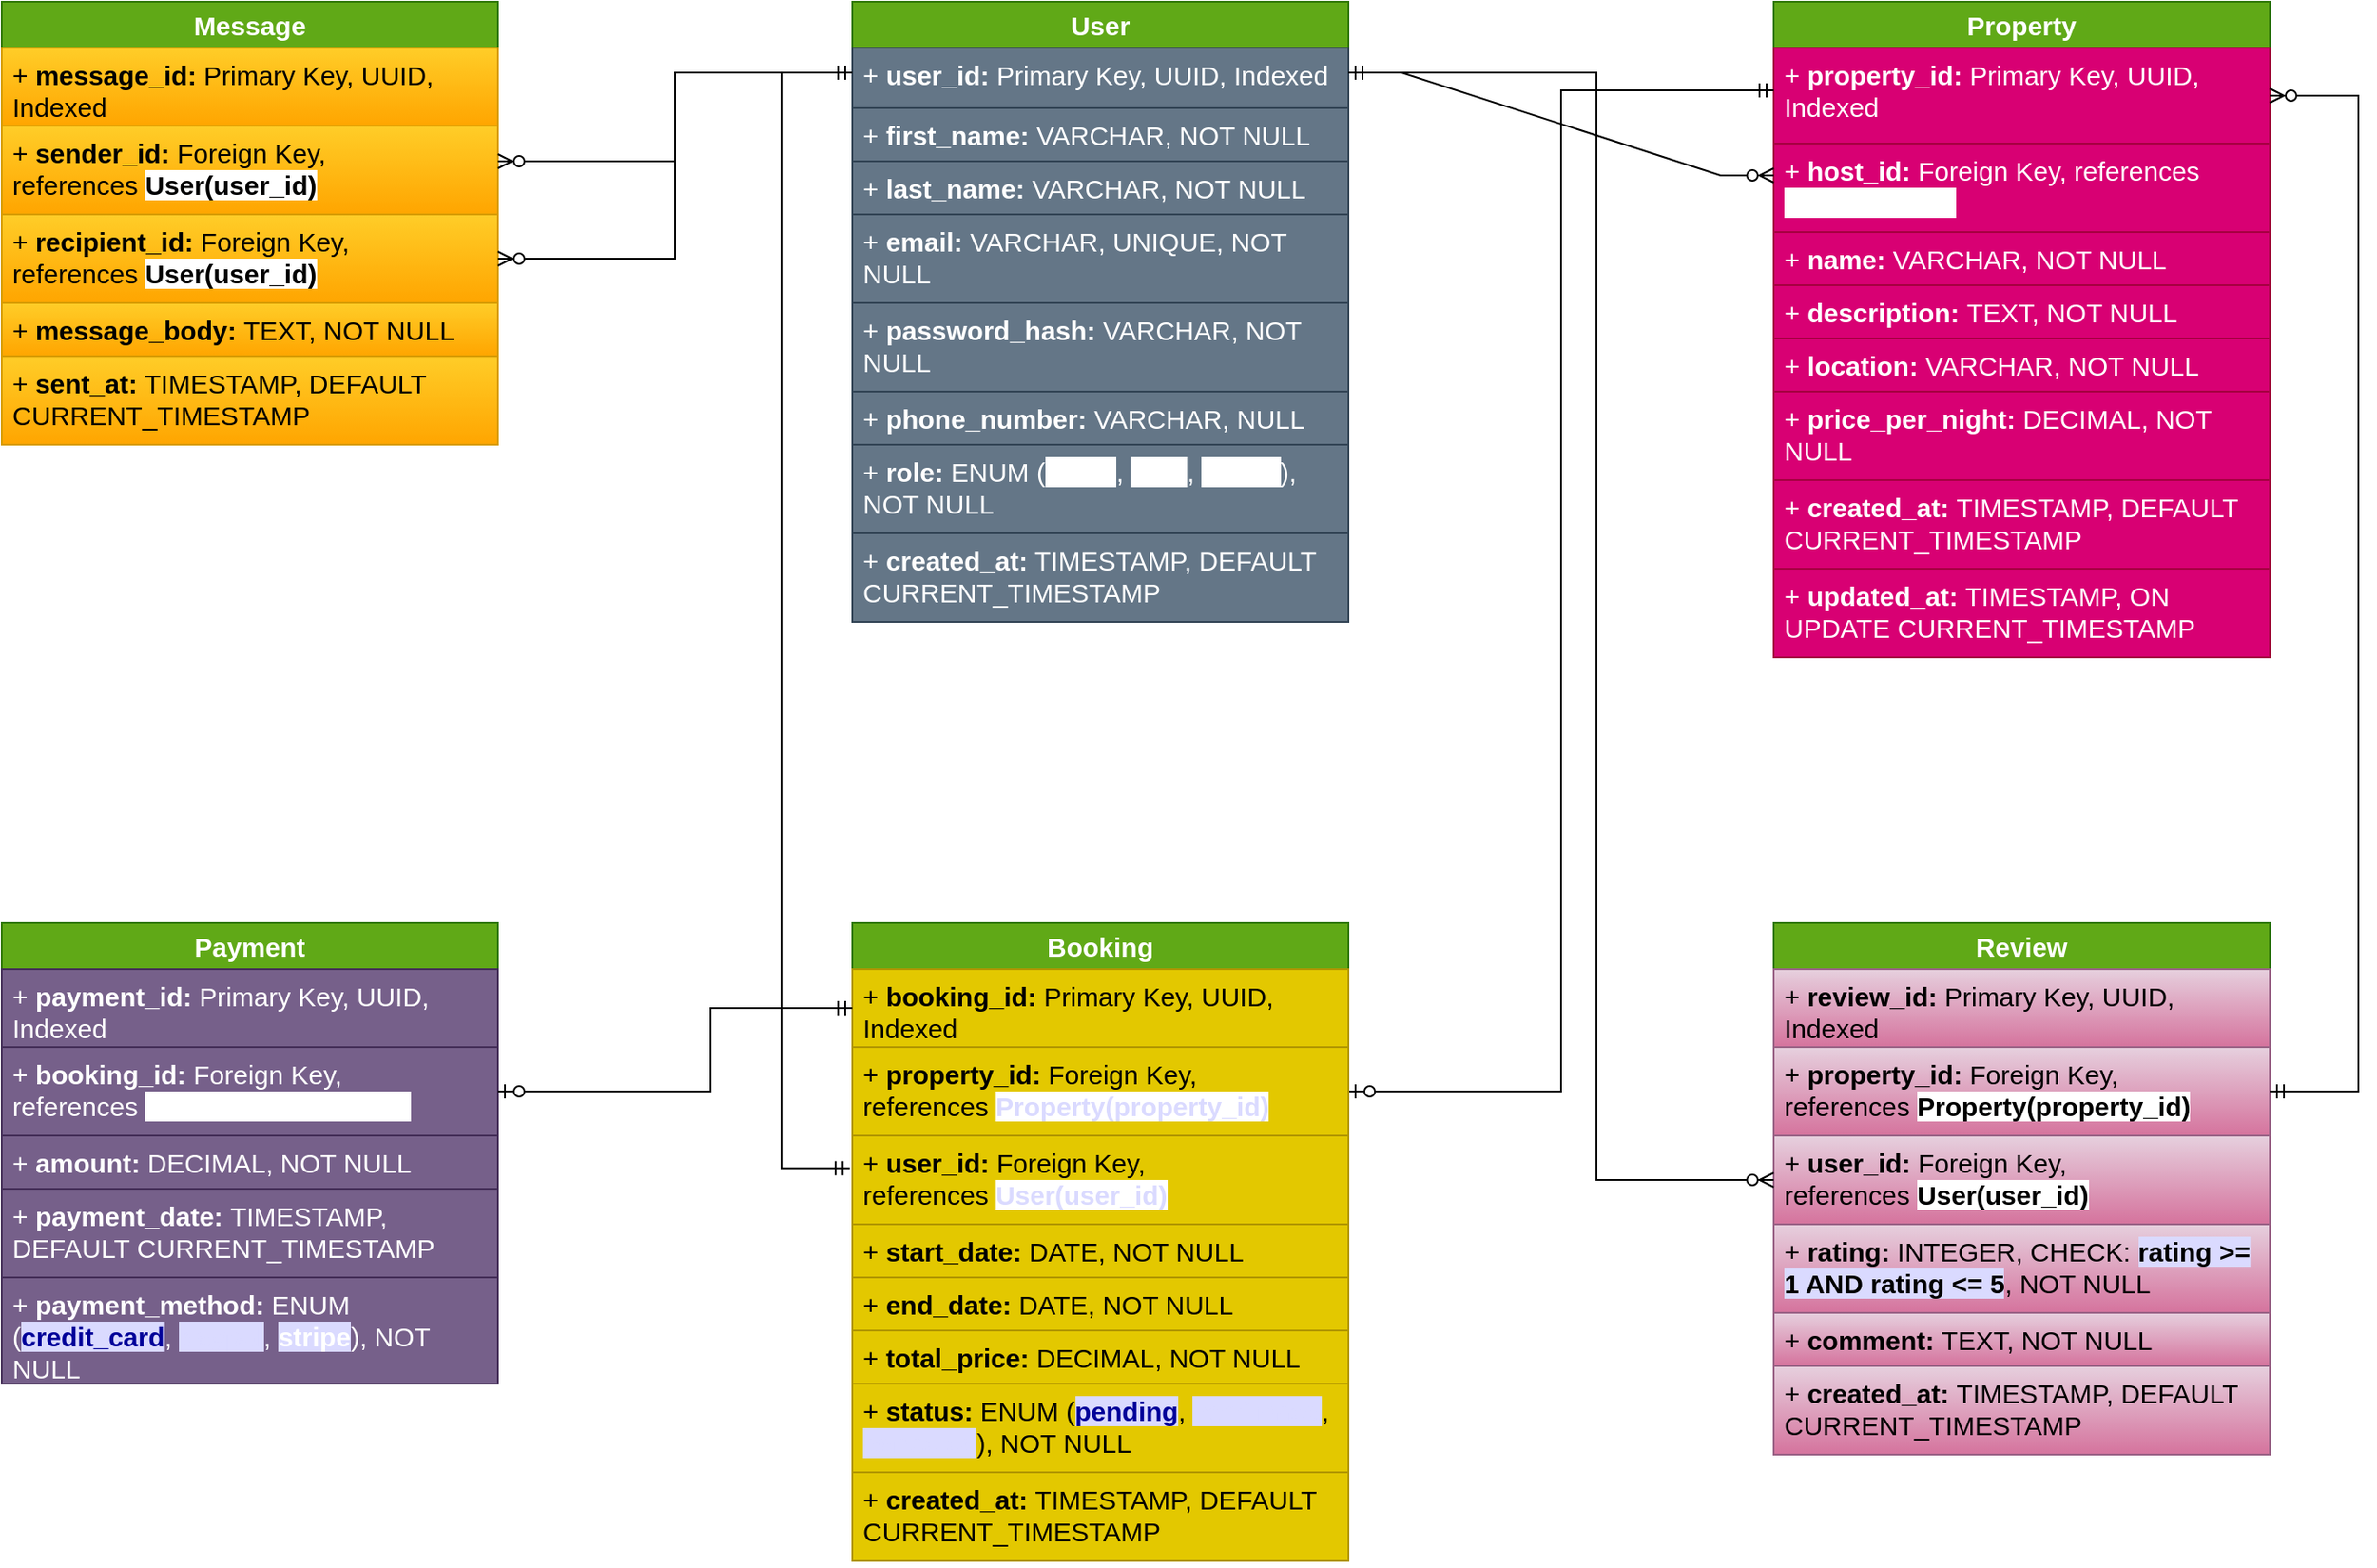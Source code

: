 <mxfile version="27.0.2">
  <diagram name="Page-1" id="Pxl27wLIvgzI732iZs3M">
    <mxGraphModel dx="1426" dy="912" grid="1" gridSize="10" guides="1" tooltips="1" connect="1" arrows="1" fold="1" page="1" pageScale="1" pageWidth="700" pageHeight="1000" background="none" math="0" shadow="0">
      <root>
        <mxCell id="0" />
        <mxCell id="1" parent="0" />
        <mxCell id="XoQdfGrxpky4BS3VNNpb-1" value="&lt;b&gt;Property&lt;/b&gt;" style="swimlane;fontStyle=0;childLayout=stackLayout;horizontal=1;startSize=26;fillColor=#60a917;horizontalStack=0;resizeParent=1;resizeParentMax=0;resizeLast=0;collapsible=1;marginBottom=0;whiteSpace=wrap;html=1;fontColor=#ffffff;strokeColor=#2D7600;fontSize=15;" vertex="1" parent="1">
          <mxGeometry x="1040" y="40" width="280" height="370" as="geometry" />
        </mxCell>
        <mxCell id="XoQdfGrxpky4BS3VNNpb-2" value="+ &lt;b&gt;property_id:&lt;/b&gt; Primary Key, UUID, Indexed" style="text;strokeColor=#A50040;fillColor=#d80073;align=left;verticalAlign=top;spacingLeft=4;spacingRight=4;overflow=hidden;rotatable=0;points=[[0,0.5],[1,0.5]];portConstraint=eastwest;whiteSpace=wrap;html=1;fontColor=#ffffff;fontSize=15;" vertex="1" parent="XoQdfGrxpky4BS3VNNpb-1">
          <mxGeometry y="26" width="280" height="54" as="geometry" />
        </mxCell>
        <mxCell id="XoQdfGrxpky4BS3VNNpb-3" value="+ &lt;b&gt;host_id:&lt;/b&gt; Foreign Key, references &lt;b style=&quot;background-color: light-dark(rgb(255, 255, 255), rgb(0, 0, 153));&quot;&gt;User(user_id)&lt;/b&gt;" style="text;strokeColor=#A50040;fillColor=#d80073;align=left;verticalAlign=top;spacingLeft=4;spacingRight=4;overflow=hidden;rotatable=0;points=[[0,0.5],[1,0.5]];portConstraint=eastwest;whiteSpace=wrap;html=1;fontColor=#ffffff;fontSize=15;" vertex="1" parent="XoQdfGrxpky4BS3VNNpb-1">
          <mxGeometry y="80" width="280" height="50" as="geometry" />
        </mxCell>
        <mxCell id="XoQdfGrxpky4BS3VNNpb-4" value="+ &lt;b&gt;name:&lt;/b&gt; VARCHAR, NOT NULL" style="text;strokeColor=#A50040;fillColor=#d80073;align=left;verticalAlign=top;spacingLeft=4;spacingRight=4;overflow=hidden;rotatable=0;points=[[0,0.5],[1,0.5]];portConstraint=eastwest;whiteSpace=wrap;html=1;fontColor=#ffffff;fontSize=15;" vertex="1" parent="XoQdfGrxpky4BS3VNNpb-1">
          <mxGeometry y="130" width="280" height="30" as="geometry" />
        </mxCell>
        <mxCell id="XoQdfGrxpky4BS3VNNpb-5" value="+ &lt;b&gt;description:&lt;/b&gt;&amp;nbsp;TEXT, NOT NULL" style="text;strokeColor=#A50040;fillColor=#d80073;align=left;verticalAlign=top;spacingLeft=4;spacingRight=4;overflow=hidden;rotatable=0;points=[[0,0.5],[1,0.5]];portConstraint=eastwest;whiteSpace=wrap;html=1;fontColor=#ffffff;fontSize=15;" vertex="1" parent="XoQdfGrxpky4BS3VNNpb-1">
          <mxGeometry y="160" width="280" height="30" as="geometry" />
        </mxCell>
        <mxCell id="XoQdfGrxpky4BS3VNNpb-6" value="+ &lt;b&gt;location:&lt;/b&gt; VARCHAR, NOT NULL" style="text;strokeColor=#A50040;fillColor=#d80073;align=left;verticalAlign=top;spacingLeft=4;spacingRight=4;overflow=hidden;rotatable=0;points=[[0,0.5],[1,0.5]];portConstraint=eastwest;whiteSpace=wrap;html=1;fontColor=#ffffff;fontSize=15;" vertex="1" parent="XoQdfGrxpky4BS3VNNpb-1">
          <mxGeometry y="190" width="280" height="30" as="geometry" />
        </mxCell>
        <mxCell id="XoQdfGrxpky4BS3VNNpb-7" value="+&amp;nbsp;&lt;b&gt;price_per_night:&lt;/b&gt;&amp;nbsp;DECIMAL, NOT NULL" style="text;strokeColor=#A50040;fillColor=#d80073;align=left;verticalAlign=top;spacingLeft=4;spacingRight=4;overflow=hidden;rotatable=0;points=[[0,0.5],[1,0.5]];portConstraint=eastwest;whiteSpace=wrap;html=1;fontColor=#ffffff;fontSize=15;" vertex="1" parent="XoQdfGrxpky4BS3VNNpb-1">
          <mxGeometry y="220" width="280" height="50" as="geometry" />
        </mxCell>
        <mxCell id="XoQdfGrxpky4BS3VNNpb-8" value="+&amp;nbsp;&lt;b&gt;created_at:&lt;/b&gt;&amp;nbsp;TIMESTAMP, DEFAULT CURRENT_TIMESTAMP" style="text;strokeColor=#A50040;fillColor=#d80073;align=left;verticalAlign=top;spacingLeft=4;spacingRight=4;overflow=hidden;rotatable=0;points=[[0,0.5],[1,0.5]];portConstraint=eastwest;whiteSpace=wrap;html=1;fontColor=#ffffff;fontSize=15;" vertex="1" parent="XoQdfGrxpky4BS3VNNpb-1">
          <mxGeometry y="270" width="280" height="50" as="geometry" />
        </mxCell>
        <mxCell id="XoQdfGrxpky4BS3VNNpb-9" value="+ &lt;b&gt;updated_at:&lt;/b&gt;&amp;nbsp;TIMESTAMP, ON UPDATE CURRENT_TIMESTAMP" style="text;strokeColor=#A50040;fillColor=#d80073;align=left;verticalAlign=top;spacingLeft=4;spacingRight=4;overflow=hidden;rotatable=0;points=[[0,0.5],[1,0.5]];portConstraint=eastwest;whiteSpace=wrap;html=1;fontColor=#ffffff;fontSize=15;" vertex="1" parent="XoQdfGrxpky4BS3VNNpb-1">
          <mxGeometry y="320" width="280" height="50" as="geometry" />
        </mxCell>
        <mxCell id="XoQdfGrxpky4BS3VNNpb-10" value="&lt;b&gt;User&lt;/b&gt;" style="swimlane;fontStyle=0;childLayout=stackLayout;horizontal=1;startSize=26;fillColor=#60a917;horizontalStack=0;resizeParent=1;resizeParentMax=0;resizeLast=0;collapsible=1;marginBottom=0;whiteSpace=wrap;html=1;fontColor=#ffffff;strokeColor=#2D7600;fontSize=15;" vertex="1" parent="1">
          <mxGeometry x="520" y="40" width="280" height="350" as="geometry">
            <mxRectangle x="40" y="80" width="70" height="30" as="alternateBounds" />
          </mxGeometry>
        </mxCell>
        <mxCell id="XoQdfGrxpky4BS3VNNpb-11" value="+ &lt;b&gt;user_id:&lt;/b&gt; Primary Key, UUID, Indexed" style="text;strokeColor=#314354;fillColor=#647687;align=left;verticalAlign=top;spacingLeft=4;spacingRight=4;overflow=hidden;rotatable=0;points=[[0,0.5],[1,0.5]];portConstraint=eastwest;whiteSpace=wrap;html=1;fontColor=#ffffff;fontSize=15;" vertex="1" parent="XoQdfGrxpky4BS3VNNpb-10">
          <mxGeometry y="26" width="280" height="34" as="geometry" />
        </mxCell>
        <mxCell id="XoQdfGrxpky4BS3VNNpb-12" value="+ &lt;b&gt;first_name:&lt;/b&gt; VARCHAR, NOT NULL" style="text;strokeColor=#314354;fillColor=#647687;align=left;verticalAlign=top;spacingLeft=4;spacingRight=4;overflow=hidden;rotatable=0;points=[[0,0.5],[1,0.5]];portConstraint=eastwest;whiteSpace=wrap;html=1;fontColor=#ffffff;fontSize=15;" vertex="1" parent="XoQdfGrxpky4BS3VNNpb-10">
          <mxGeometry y="60" width="280" height="30" as="geometry" />
        </mxCell>
        <mxCell id="XoQdfGrxpky4BS3VNNpb-13" value="+ &lt;b&gt;last_name:&lt;/b&gt; VARCHAR, NOT NULL" style="text;strokeColor=#314354;fillColor=#647687;align=left;verticalAlign=top;spacingLeft=4;spacingRight=4;overflow=hidden;rotatable=0;points=[[0,0.5],[1,0.5]];portConstraint=eastwest;whiteSpace=wrap;html=1;fontColor=#ffffff;fontSize=15;" vertex="1" parent="XoQdfGrxpky4BS3VNNpb-10">
          <mxGeometry y="90" width="280" height="30" as="geometry" />
        </mxCell>
        <mxCell id="XoQdfGrxpky4BS3VNNpb-14" value="+ &lt;b&gt;email:&lt;/b&gt; VARCHAR, UNIQUE, NOT NULL" style="text;strokeColor=#314354;fillColor=#647687;align=left;verticalAlign=top;spacingLeft=4;spacingRight=4;overflow=hidden;rotatable=0;points=[[0,0.5],[1,0.5]];portConstraint=eastwest;whiteSpace=wrap;html=1;fontColor=#ffffff;fontSize=15;" vertex="1" parent="XoQdfGrxpky4BS3VNNpb-10">
          <mxGeometry y="120" width="280" height="50" as="geometry" />
        </mxCell>
        <mxCell id="XoQdfGrxpky4BS3VNNpb-15" value="+ &lt;b&gt;password_hash:&lt;/b&gt; VARCHAR, NOT NULL" style="text;strokeColor=#314354;fillColor=#647687;align=left;verticalAlign=top;spacingLeft=4;spacingRight=4;overflow=hidden;rotatable=0;points=[[0,0.5],[1,0.5]];portConstraint=eastwest;whiteSpace=wrap;html=1;fontColor=#ffffff;fontSize=15;" vertex="1" parent="XoQdfGrxpky4BS3VNNpb-10">
          <mxGeometry y="170" width="280" height="50" as="geometry" />
        </mxCell>
        <mxCell id="XoQdfGrxpky4BS3VNNpb-16" value="+ &lt;b&gt;phone_number:&lt;/b&gt; VARCHAR, NULL" style="text;strokeColor=#314354;fillColor=#647687;align=left;verticalAlign=top;spacingLeft=4;spacingRight=4;overflow=hidden;rotatable=0;points=[[0,0.5],[1,0.5]];portConstraint=eastwest;whiteSpace=wrap;html=1;fontColor=#ffffff;fontSize=15;" vertex="1" parent="XoQdfGrxpky4BS3VNNpb-10">
          <mxGeometry y="220" width="280" height="30" as="geometry" />
        </mxCell>
        <mxCell id="XoQdfGrxpky4BS3VNNpb-17" value="+ &lt;b&gt;role:&lt;/b&gt; ENUM (&lt;span style=&quot;background-color: light-dark(rgb(255, 255, 255), rgb(0, 0, 153));&quot;&gt;&lt;b&gt;guest&lt;/b&gt;&lt;/span&gt;,&amp;nbsp;&lt;b style=&quot;background-color: light-dark(rgb(255, 255, 255), rgb(0, 0, 153));&quot;&gt;host&lt;/b&gt;,&amp;nbsp;&lt;b style=&quot;background-color: light-dark(rgb(255, 255, 255), rgb(0, 0, 153));&quot;&gt;admin&lt;/b&gt;), NOT NULL" style="text;strokeColor=#314354;fillColor=#647687;align=left;verticalAlign=top;spacingLeft=4;spacingRight=4;overflow=hidden;rotatable=0;points=[[0,0.5],[1,0.5]];portConstraint=eastwest;whiteSpace=wrap;html=1;fontColor=#ffffff;fontSize=15;" vertex="1" parent="XoQdfGrxpky4BS3VNNpb-10">
          <mxGeometry y="250" width="280" height="50" as="geometry" />
        </mxCell>
        <mxCell id="XoQdfGrxpky4BS3VNNpb-18" value="+ &lt;b&gt;created_at:&lt;/b&gt; TIMESTAMP, DEFAULT CURRENT_TIMESTAMP" style="text;strokeColor=#314354;fillColor=#647687;align=left;verticalAlign=top;spacingLeft=4;spacingRight=4;overflow=hidden;rotatable=0;points=[[0,0.5],[1,0.5]];portConstraint=eastwest;whiteSpace=wrap;html=1;fontColor=#ffffff;fontSize=15;" vertex="1" parent="XoQdfGrxpky4BS3VNNpb-10">
          <mxGeometry y="300" width="280" height="50" as="geometry" />
        </mxCell>
        <mxCell id="XoQdfGrxpky4BS3VNNpb-19" value="&lt;b&gt;Review&lt;/b&gt;" style="swimlane;fontStyle=0;childLayout=stackLayout;horizontal=1;startSize=26;fillColor=#60a917;horizontalStack=0;resizeParent=1;resizeParentMax=0;resizeLast=0;collapsible=1;marginBottom=0;whiteSpace=wrap;html=1;fontColor=#ffffff;strokeColor=#2D7600;swimlaneFillColor=none;fontSize=15;" vertex="1" parent="1">
          <mxGeometry x="1040" y="560" width="280" height="300" as="geometry" />
        </mxCell>
        <mxCell id="XoQdfGrxpky4BS3VNNpb-20" value="+&amp;nbsp;&lt;b&gt;review_id:&lt;/b&gt;&amp;nbsp;Primary Key, UUID, Indexed" style="text;align=left;verticalAlign=top;spacingLeft=4;spacingRight=4;overflow=hidden;rotatable=0;points=[[0,0.5],[1,0.5]];portConstraint=eastwest;whiteSpace=wrap;html=1;fillColor=#e6d0de;gradientColor=#d5739d;strokeColor=#996185;fontSize=15;" vertex="1" parent="XoQdfGrxpky4BS3VNNpb-19">
          <mxGeometry y="26" width="280" height="44" as="geometry" />
        </mxCell>
        <mxCell id="XoQdfGrxpky4BS3VNNpb-21" value="+&amp;nbsp;&lt;b&gt;property_id:&lt;/b&gt;&amp;nbsp;Foreign Key, references&amp;nbsp;&lt;b style=&quot;background-color: light-dark(rgb(255, 255, 255), rgb(0, 0, 153));&quot;&gt;Property(property_id)&lt;/b&gt;" style="text;align=left;verticalAlign=top;spacingLeft=4;spacingRight=4;overflow=hidden;rotatable=0;points=[[0,0.5],[1,0.5]];portConstraint=eastwest;whiteSpace=wrap;html=1;fillColor=#e6d0de;gradientColor=#d5739d;strokeColor=#996185;fontSize=15;" vertex="1" parent="XoQdfGrxpky4BS3VNNpb-19">
          <mxGeometry y="70" width="280" height="50" as="geometry" />
        </mxCell>
        <mxCell id="XoQdfGrxpky4BS3VNNpb-43" value="+&amp;nbsp;&lt;b&gt;user_id:&lt;/b&gt;&amp;nbsp;Foreign Key, references&amp;nbsp;&lt;b style=&quot;background-color: light-dark(rgb(255, 255, 255), rgb(0, 0, 153));&quot;&gt;User(user_id)&lt;/b&gt;" style="text;align=left;verticalAlign=top;spacingLeft=4;spacingRight=4;overflow=hidden;rotatable=0;points=[[0,0.5],[1,0.5]];portConstraint=eastwest;whiteSpace=wrap;html=1;fillColor=#e6d0de;gradientColor=#d5739d;strokeColor=#996185;fontSize=15;" vertex="1" parent="XoQdfGrxpky4BS3VNNpb-19">
          <mxGeometry y="120" width="280" height="50" as="geometry" />
        </mxCell>
        <mxCell id="XoQdfGrxpky4BS3VNNpb-44" value="+&amp;nbsp;&lt;b&gt;rating:&lt;/b&gt;&amp;nbsp;INTEGER, CHECK: &lt;b style=&quot;background-color: light-dark(rgb(218, 218, 255), rgb(0, 0, 153));&quot;&gt;rating &amp;gt;= 1 AND rating &amp;lt;= 5&lt;/b&gt;&lt;span&gt;, &lt;/span&gt;&lt;span&gt;NOT NULL&lt;/span&gt;" style="text;align=left;verticalAlign=top;spacingLeft=4;spacingRight=4;overflow=hidden;rotatable=0;points=[[0,0.5],[1,0.5]];portConstraint=eastwest;whiteSpace=wrap;html=1;fillColor=#e6d0de;gradientColor=#d5739d;strokeColor=#996185;fontSize=15;" vertex="1" parent="XoQdfGrxpky4BS3VNNpb-19">
          <mxGeometry y="170" width="280" height="50" as="geometry" />
        </mxCell>
        <mxCell id="XoQdfGrxpky4BS3VNNpb-45" value="+&amp;nbsp;&lt;b&gt;comment:&lt;/b&gt;&amp;nbsp;TEXT, NOT NULL" style="text;align=left;verticalAlign=top;spacingLeft=4;spacingRight=4;overflow=hidden;rotatable=0;points=[[0,0.5],[1,0.5]];portConstraint=eastwest;whiteSpace=wrap;html=1;fillColor=#e6d0de;gradientColor=#d5739d;strokeColor=#996185;fontSize=15;" vertex="1" parent="XoQdfGrxpky4BS3VNNpb-19">
          <mxGeometry y="220" width="280" height="30" as="geometry" />
        </mxCell>
        <mxCell id="XoQdfGrxpky4BS3VNNpb-46" value="+&amp;nbsp;&lt;b&gt;created_at:&lt;/b&gt;&amp;nbsp;TIMESTAMP, DEFAULT CURRENT_TIMESTAMP" style="text;align=left;verticalAlign=top;spacingLeft=4;spacingRight=4;overflow=hidden;rotatable=0;points=[[0,0.5],[1,0.5]];portConstraint=eastwest;whiteSpace=wrap;html=1;fillColor=#e6d0de;gradientColor=#d5739d;strokeColor=#996185;fontSize=15;" vertex="1" parent="XoQdfGrxpky4BS3VNNpb-19">
          <mxGeometry y="250" width="280" height="50" as="geometry" />
        </mxCell>
        <mxCell id="XoQdfGrxpky4BS3VNNpb-23" value="&lt;b&gt;Message&lt;/b&gt;" style="swimlane;fontStyle=0;childLayout=stackLayout;horizontal=1;startSize=26;fillColor=#60a917;horizontalStack=0;resizeParent=1;resizeParentMax=0;resizeLast=0;collapsible=1;marginBottom=0;whiteSpace=wrap;html=1;fontColor=#ffffff;strokeColor=#2D7600;fontSize=15;" vertex="1" parent="1">
          <mxGeometry x="40" y="40" width="280" height="250" as="geometry" />
        </mxCell>
        <mxCell id="XoQdfGrxpky4BS3VNNpb-24" value="+&amp;nbsp;&lt;b&gt;message_id:&lt;/b&gt;&amp;nbsp;Primary Key, UUID, Indexed" style="text;strokeColor=#d79b00;fillColor=#ffcd28;align=left;verticalAlign=top;spacingLeft=4;spacingRight=4;overflow=hidden;rotatable=0;points=[[0,0.5],[1,0.5]];portConstraint=eastwest;whiteSpace=wrap;html=1;gradientColor=#ffa500;fontSize=15;" vertex="1" parent="XoQdfGrxpky4BS3VNNpb-23">
          <mxGeometry y="26" width="280" height="44" as="geometry" />
        </mxCell>
        <mxCell id="XoQdfGrxpky4BS3VNNpb-25" value="+&amp;nbsp;&lt;b&gt;sender_id:&lt;/b&gt;&amp;nbsp;Foreign Key, references&amp;nbsp;&lt;b style=&quot;background-color: light-dark(rgb(255, 255, 255), rgb(0, 0, 153));&quot;&gt;User(user_id)&lt;/b&gt;" style="text;strokeColor=#d79b00;fillColor=#ffcd28;align=left;verticalAlign=top;spacingLeft=4;spacingRight=4;overflow=hidden;rotatable=0;points=[[0,0.5],[1,0.5]];portConstraint=eastwest;whiteSpace=wrap;html=1;gradientColor=#ffa500;fontSize=15;" vertex="1" parent="XoQdfGrxpky4BS3VNNpb-23">
          <mxGeometry y="70" width="280" height="50" as="geometry" />
        </mxCell>
        <mxCell id="XoQdfGrxpky4BS3VNNpb-26" value="+&amp;nbsp;&lt;b&gt;recipient_id:&lt;/b&gt;&amp;nbsp;Foreign Key, references&amp;nbsp;&lt;b style=&quot;background-color: light-dark(rgb(255, 255, 255), rgb(0, 0, 153));&quot;&gt;User(user_id)&lt;/b&gt;" style="text;strokeColor=#d79b00;fillColor=#ffcd28;align=left;verticalAlign=top;spacingLeft=4;spacingRight=4;overflow=hidden;rotatable=0;points=[[0,0.5],[1,0.5]];portConstraint=eastwest;whiteSpace=wrap;html=1;gradientColor=#ffa500;fontSize=15;" vertex="1" parent="XoQdfGrxpky4BS3VNNpb-23">
          <mxGeometry y="120" width="280" height="50" as="geometry" />
        </mxCell>
        <mxCell id="XoQdfGrxpky4BS3VNNpb-47" value="+&amp;nbsp;&lt;b&gt;message_body:&lt;/b&gt;&amp;nbsp;TEXT, NOT NULL" style="text;strokeColor=#d79b00;fillColor=#ffcd28;align=left;verticalAlign=top;spacingLeft=4;spacingRight=4;overflow=hidden;rotatable=0;points=[[0,0.5],[1,0.5]];portConstraint=eastwest;whiteSpace=wrap;html=1;gradientColor=#ffa500;fontSize=15;" vertex="1" parent="XoQdfGrxpky4BS3VNNpb-23">
          <mxGeometry y="170" width="280" height="30" as="geometry" />
        </mxCell>
        <mxCell id="XoQdfGrxpky4BS3VNNpb-48" value="+&amp;nbsp;&lt;b&gt;sent_at:&lt;/b&gt;&amp;nbsp;TIMESTAMP, DEFAULT CURRENT_TIMESTAMP" style="text;strokeColor=#d79b00;fillColor=#ffcd28;align=left;verticalAlign=top;spacingLeft=4;spacingRight=4;overflow=hidden;rotatable=0;points=[[0,0.5],[1,0.5]];portConstraint=eastwest;whiteSpace=wrap;html=1;gradientColor=#ffa500;fontSize=15;" vertex="1" parent="XoQdfGrxpky4BS3VNNpb-23">
          <mxGeometry y="200" width="280" height="50" as="geometry" />
        </mxCell>
        <mxCell id="XoQdfGrxpky4BS3VNNpb-27" value="&lt;b&gt;Payment&lt;/b&gt;" style="swimlane;fontStyle=0;childLayout=stackLayout;horizontal=1;startSize=26;fillColor=#60a917;horizontalStack=0;resizeParent=1;resizeParentMax=0;resizeLast=0;collapsible=1;marginBottom=0;whiteSpace=wrap;html=1;fontColor=#ffffff;strokeColor=#2D7600;fontSize=15;" vertex="1" parent="1">
          <mxGeometry x="40" y="560" width="280" height="260" as="geometry" />
        </mxCell>
        <mxCell id="XoQdfGrxpky4BS3VNNpb-28" value="+&amp;nbsp;&lt;b&gt;payment_id:&lt;/b&gt;&amp;nbsp;Primary Key, UUID, Indexed" style="text;strokeColor=#432D57;fillColor=#76608a;align=left;verticalAlign=top;spacingLeft=4;spacingRight=4;overflow=hidden;rotatable=0;points=[[0,0.5],[1,0.5]];portConstraint=eastwest;whiteSpace=wrap;html=1;fontColor=#ffffff;fontSize=15;" vertex="1" parent="XoQdfGrxpky4BS3VNNpb-27">
          <mxGeometry y="26" width="280" height="44" as="geometry" />
        </mxCell>
        <mxCell id="XoQdfGrxpky4BS3VNNpb-29" value="+&amp;nbsp;&lt;b&gt;booking_id:&lt;/b&gt;&amp;nbsp;Foreign Key, references&amp;nbsp;&lt;b style=&quot;background-color: light-dark(rgb(255, 255, 255), rgb(0, 0, 153));&quot;&gt;Booking(booking_id)&lt;/b&gt;" style="text;strokeColor=#432D57;fillColor=#76608a;align=left;verticalAlign=top;spacingLeft=4;spacingRight=4;overflow=hidden;rotatable=0;points=[[0,0.5],[1,0.5]];portConstraint=eastwest;whiteSpace=wrap;html=1;fontColor=#ffffff;fontSize=15;" vertex="1" parent="XoQdfGrxpky4BS3VNNpb-27">
          <mxGeometry y="70" width="280" height="50" as="geometry" />
        </mxCell>
        <mxCell id="XoQdfGrxpky4BS3VNNpb-30" value="+&amp;nbsp;&lt;b&gt;amount:&lt;/b&gt;&amp;nbsp;DECIMAL, NOT NULL" style="text;strokeColor=#432D57;fillColor=#76608a;align=left;verticalAlign=top;spacingLeft=4;spacingRight=4;overflow=hidden;rotatable=0;points=[[0,0.5],[1,0.5]];portConstraint=eastwest;whiteSpace=wrap;html=1;fontColor=#ffffff;fontSize=15;" vertex="1" parent="XoQdfGrxpky4BS3VNNpb-27">
          <mxGeometry y="120" width="280" height="30" as="geometry" />
        </mxCell>
        <mxCell id="XoQdfGrxpky4BS3VNNpb-41" value="+&amp;nbsp;&lt;b&gt;payment_date:&lt;/b&gt;&amp;nbsp;TIMESTAMP, DEFAULT CURRENT_TIMESTAMP" style="text;strokeColor=#432D57;fillColor=#76608a;align=left;verticalAlign=top;spacingLeft=4;spacingRight=4;overflow=hidden;rotatable=0;points=[[0,0.5],[1,0.5]];portConstraint=eastwest;whiteSpace=wrap;html=1;fontColor=#ffffff;fontSize=15;" vertex="1" parent="XoQdfGrxpky4BS3VNNpb-27">
          <mxGeometry y="150" width="280" height="50" as="geometry" />
        </mxCell>
        <mxCell id="XoQdfGrxpky4BS3VNNpb-42" value="+&amp;nbsp;&lt;b&gt;payment_method:&lt;/b&gt;&amp;nbsp;ENUM (&lt;font style=&quot;color: light-dark(rgb(0, 0, 153), rgb(255, 255, 255)); background-color: light-dark(rgb(218, 218, 255), rgb(0, 0, 153));&quot;&gt;&lt;b&gt;credit_card&lt;/b&gt;&lt;/font&gt;,&amp;nbsp;&lt;span style=&quot;background-color: light-dark(rgb(218, 218, 255), rgb(0, 0, 153));&quot;&gt;&lt;font style=&quot;color: light-dark(rgb(218, 218, 255), rgb(255, 255, 255));&quot;&gt;&lt;b&gt;paypal&lt;/b&gt;&lt;/font&gt;&lt;/span&gt;,&amp;nbsp;&lt;b style=&quot;background-color: light-dark(rgb(218, 218, 255), rgb(0, 0, 153));&quot;&gt;stripe&lt;/b&gt;), NOT NULL" style="text;strokeColor=#432D57;fillColor=#76608a;align=left;verticalAlign=top;spacingLeft=4;spacingRight=4;overflow=hidden;rotatable=0;points=[[0,0.5],[1,0.5]];portConstraint=eastwest;whiteSpace=wrap;html=1;fontColor=#ffffff;fontSize=15;" vertex="1" parent="XoQdfGrxpky4BS3VNNpb-27">
          <mxGeometry y="200" width="280" height="60" as="geometry" />
        </mxCell>
        <mxCell id="XoQdfGrxpky4BS3VNNpb-31" value="&lt;b&gt;Booking&lt;/b&gt;" style="swimlane;fontStyle=0;childLayout=stackLayout;horizontal=1;startSize=26;fillColor=#60a917;horizontalStack=0;resizeParent=1;resizeParentMax=0;resizeLast=0;collapsible=1;marginBottom=0;whiteSpace=wrap;html=1;fontColor=#ffffff;strokeColor=#2D7600;fontSize=15;" vertex="1" parent="1">
          <mxGeometry x="520" y="560" width="280" height="360" as="geometry" />
        </mxCell>
        <mxCell id="XoQdfGrxpky4BS3VNNpb-57" value="" style="edgeStyle=orthogonalEdgeStyle;fontSize=12;html=1;endArrow=ERzeroToOne;startArrow=ERmandOne;rounded=0;entryX=1;entryY=0.5;entryDx=0;entryDy=0;" edge="1" parent="XoQdfGrxpky4BS3VNNpb-31" target="XoQdfGrxpky4BS3VNNpb-33">
          <mxGeometry width="100" height="100" relative="1" as="geometry">
            <mxPoint x="520" y="-470" as="sourcePoint" />
            <mxPoint x="400" y="90" as="targetPoint" />
            <Array as="points">
              <mxPoint x="400" y="-470" />
              <mxPoint x="400" y="95" />
            </Array>
          </mxGeometry>
        </mxCell>
        <mxCell id="XoQdfGrxpky4BS3VNNpb-32" value="+ &lt;b&gt;booking_id:&lt;/b&gt;&amp;nbsp;Primary Key, UUID, Indexed" style="text;strokeColor=#B09500;fillColor=#e3c800;align=left;verticalAlign=top;spacingLeft=4;spacingRight=4;overflow=hidden;rotatable=0;points=[[0,0.5],[1,0.5]];portConstraint=eastwest;whiteSpace=wrap;html=1;fontColor=#000000;fontSize=15;" vertex="1" parent="XoQdfGrxpky4BS3VNNpb-31">
          <mxGeometry y="26" width="280" height="44" as="geometry" />
        </mxCell>
        <mxCell id="XoQdfGrxpky4BS3VNNpb-33" value="+&amp;nbsp;&lt;b&gt;property_id:&lt;/b&gt;&amp;nbsp;Foreign Key, references&amp;nbsp;&lt;b style=&quot;background-color: light-dark(rgb(255, 255, 255), rgb(0, 0, 153));&quot;&gt;&lt;font style=&quot;color: light-dark(rgb(218, 218, 255), rgb(255, 255, 255));&quot;&gt;Property(property_id)&lt;/font&gt;&lt;/b&gt;" style="text;strokeColor=#B09500;fillColor=#e3c800;align=left;verticalAlign=top;spacingLeft=4;spacingRight=4;overflow=hidden;rotatable=0;points=[[0,0.5],[1,0.5]];portConstraint=eastwest;whiteSpace=wrap;html=1;fontColor=#000000;fontSize=15;" vertex="1" parent="XoQdfGrxpky4BS3VNNpb-31">
          <mxGeometry y="70" width="280" height="50" as="geometry" />
        </mxCell>
        <mxCell id="XoQdfGrxpky4BS3VNNpb-34" value="+&amp;nbsp;&lt;b&gt;user_id:&lt;/b&gt;&amp;nbsp;Foreign Key, references&amp;nbsp;&lt;b style=&quot;background-color: light-dark(rgb(255, 255, 255), rgb(0, 0, 153));&quot;&gt;&lt;font style=&quot;color: light-dark(rgb(218, 218, 255), rgb(255, 255, 255));&quot;&gt;User(user_id)&lt;/font&gt;&lt;/b&gt;" style="text;strokeColor=#B09500;fillColor=#e3c800;align=left;verticalAlign=top;spacingLeft=4;spacingRight=4;overflow=hidden;rotatable=0;points=[[0,0.5],[1,0.5]];portConstraint=eastwest;whiteSpace=wrap;html=1;fontColor=#000000;fontSize=15;" vertex="1" parent="XoQdfGrxpky4BS3VNNpb-31">
          <mxGeometry y="120" width="280" height="50" as="geometry" />
        </mxCell>
        <mxCell id="XoQdfGrxpky4BS3VNNpb-35" value="+&amp;nbsp;&lt;b&gt;start_date:&lt;/b&gt;&amp;nbsp;DATE, NOT NULL" style="text;strokeColor=#B09500;fillColor=#e3c800;align=left;verticalAlign=top;spacingLeft=4;spacingRight=4;overflow=hidden;rotatable=0;points=[[0,0.5],[1,0.5]];portConstraint=eastwest;whiteSpace=wrap;html=1;fontColor=#000000;fontSize=15;" vertex="1" parent="XoQdfGrxpky4BS3VNNpb-31">
          <mxGeometry y="170" width="280" height="30" as="geometry" />
        </mxCell>
        <mxCell id="XoQdfGrxpky4BS3VNNpb-36" value="+&amp;nbsp;&lt;b&gt;end_date:&lt;/b&gt;&amp;nbsp;DATE, NOT NULL" style="text;strokeColor=#B09500;fillColor=#e3c800;align=left;verticalAlign=top;spacingLeft=4;spacingRight=4;overflow=hidden;rotatable=0;points=[[0,0.5],[1,0.5]];portConstraint=eastwest;whiteSpace=wrap;html=1;fontColor=#000000;fontSize=15;" vertex="1" parent="XoQdfGrxpky4BS3VNNpb-31">
          <mxGeometry y="200" width="280" height="30" as="geometry" />
        </mxCell>
        <mxCell id="XoQdfGrxpky4BS3VNNpb-37" value="+&amp;nbsp;&lt;b&gt;total_price:&lt;/b&gt;&amp;nbsp;DECIMAL, NOT NULL" style="text;strokeColor=#B09500;fillColor=#e3c800;align=left;verticalAlign=top;spacingLeft=4;spacingRight=4;overflow=hidden;rotatable=0;points=[[0,0.5],[1,0.5]];portConstraint=eastwest;whiteSpace=wrap;html=1;fontColor=#000000;fontSize=15;" vertex="1" parent="XoQdfGrxpky4BS3VNNpb-31">
          <mxGeometry y="230" width="280" height="30" as="geometry" />
        </mxCell>
        <mxCell id="XoQdfGrxpky4BS3VNNpb-38" value="+&amp;nbsp;&lt;b&gt;status:&lt;/b&gt;&amp;nbsp;ENUM (&lt;font style=&quot;background-color: light-dark(rgb(218, 218, 255), rgb(0, 0, 153)); color: light-dark(rgb(0, 0, 153), rgb(255, 255, 255));&quot;&gt;&lt;b&gt;pending&lt;/b&gt;&lt;/font&gt;, &lt;span style=&quot;background-color: light-dark(rgb(218, 218, 255), rgb(0, 0, 153));&quot;&gt;&lt;font style=&quot;color: light-dark(rgb(218, 218, 255), rgb(255, 255, 255));&quot;&gt;&lt;b&gt;confirmed&lt;/b&gt;&lt;/font&gt;&lt;/span&gt;, &lt;b style=&quot;background-color: light-dark(rgb(218, 218, 255), rgb(0, 0, 153));&quot;&gt;&lt;font style=&quot;color: light-dark(rgb(218, 218, 255), rgb(255, 255, 255));&quot;&gt;canceled&lt;/font&gt;&lt;/b&gt;), NOT NULL" style="text;strokeColor=#B09500;fillColor=#e3c800;align=left;verticalAlign=top;spacingLeft=4;spacingRight=4;overflow=hidden;rotatable=0;points=[[0,0.5],[1,0.5]];portConstraint=eastwest;whiteSpace=wrap;html=1;fontColor=#000000;fontSize=15;" vertex="1" parent="XoQdfGrxpky4BS3VNNpb-31">
          <mxGeometry y="260" width="280" height="50" as="geometry" />
        </mxCell>
        <mxCell id="XoQdfGrxpky4BS3VNNpb-39" value="+&amp;nbsp;&lt;b&gt;created_at:&lt;/b&gt;&amp;nbsp;TIMESTAMP, DEFAULT CURRENT_TIMESTAMP" style="text;strokeColor=#B09500;fillColor=#e3c800;align=left;verticalAlign=top;spacingLeft=4;spacingRight=4;overflow=hidden;rotatable=0;points=[[0,0.5],[1,0.5]];portConstraint=eastwest;whiteSpace=wrap;html=1;fontColor=#000000;fontSize=15;" vertex="1" parent="XoQdfGrxpky4BS3VNNpb-31">
          <mxGeometry y="310" width="280" height="50" as="geometry" />
        </mxCell>
        <mxCell id="XoQdfGrxpky4BS3VNNpb-53" value="" style="edgeStyle=elbowEdgeStyle;fontSize=12;html=1;endArrow=ERzeroToMany;startArrow=ERmandOne;rounded=0;entryX=1;entryY=0.4;entryDx=0;entryDy=0;entryPerimeter=0;" edge="1" parent="1" target="XoQdfGrxpky4BS3VNNpb-25">
          <mxGeometry width="100" height="100" relative="1" as="geometry">
            <mxPoint x="520" y="80" as="sourcePoint" />
            <mxPoint x="410" y="100" as="targetPoint" />
          </mxGeometry>
        </mxCell>
        <mxCell id="XoQdfGrxpky4BS3VNNpb-55" value="" style="edgeStyle=elbowEdgeStyle;fontSize=12;html=1;endArrow=ERzeroToMany;startArrow=ERmandOne;rounded=0;entryX=1;entryY=0.5;entryDx=0;entryDy=0;" edge="1" parent="1" target="XoQdfGrxpky4BS3VNNpb-26">
          <mxGeometry width="100" height="100" relative="1" as="geometry">
            <mxPoint x="520" y="80" as="sourcePoint" />
            <mxPoint x="360" y="190" as="targetPoint" />
          </mxGeometry>
        </mxCell>
        <mxCell id="XoQdfGrxpky4BS3VNNpb-56" value="" style="edgeStyle=entityRelationEdgeStyle;fontSize=12;html=1;endArrow=ERzeroToMany;startArrow=ERmandOne;rounded=0;" edge="1" parent="1">
          <mxGeometry width="100" height="100" relative="1" as="geometry">
            <mxPoint x="800" y="80" as="sourcePoint" />
            <mxPoint x="1040" y="138" as="targetPoint" />
          </mxGeometry>
        </mxCell>
        <mxCell id="XoQdfGrxpky4BS3VNNpb-58" value="" style="edgeStyle=elbowEdgeStyle;fontSize=12;html=1;endArrow=ERmandOne;startArrow=ERmandOne;rounded=0;exitX=-0.005;exitY=0.367;exitDx=0;exitDy=0;exitPerimeter=0;" edge="1" parent="1" source="XoQdfGrxpky4BS3VNNpb-34">
          <mxGeometry width="100" height="100" relative="1" as="geometry">
            <mxPoint x="529.72" y="350.83" as="sourcePoint" />
            <mxPoint x="520" y="80" as="targetPoint" />
            <Array as="points">
              <mxPoint x="480" y="570" />
              <mxPoint x="500" y="80" />
              <mxPoint x="480" y="100" />
              <mxPoint x="480" y="390" />
            </Array>
          </mxGeometry>
        </mxCell>
        <mxCell id="XoQdfGrxpky4BS3VNNpb-59" value="" style="edgeStyle=elbowEdgeStyle;fontSize=12;html=1;endArrow=ERzeroToOne;startArrow=ERmandOne;rounded=0;entryX=1;entryY=0.5;entryDx=0;entryDy=0;exitX=0;exitY=0.5;exitDx=0;exitDy=0;" edge="1" parent="1" source="XoQdfGrxpky4BS3VNNpb-32" target="XoQdfGrxpky4BS3VNNpb-29">
          <mxGeometry width="100" height="100" relative="1" as="geometry">
            <mxPoint x="560" y="603" as="sourcePoint" />
            <mxPoint x="360" y="608" as="targetPoint" />
            <Array as="points">
              <mxPoint x="440" y="630" />
              <mxPoint x="440" y="630" />
            </Array>
          </mxGeometry>
        </mxCell>
        <mxCell id="XoQdfGrxpky4BS3VNNpb-60" value="" style="edgeStyle=elbowEdgeStyle;fontSize=12;html=1;endArrow=ERzeroToMany;startArrow=ERmandOne;rounded=0;entryX=1;entryY=0.5;entryDx=0;entryDy=0;exitX=1;exitY=0.5;exitDx=0;exitDy=0;" edge="1" parent="1" source="XoQdfGrxpky4BS3VNNpb-21" target="XoQdfGrxpky4BS3VNNpb-2">
          <mxGeometry width="100" height="100" relative="1" as="geometry">
            <mxPoint x="1360" y="640" as="sourcePoint" />
            <mxPoint x="1075" y="110" as="targetPoint" />
            <Array as="points">
              <mxPoint x="1370" y="380" />
            </Array>
          </mxGeometry>
        </mxCell>
        <mxCell id="XoQdfGrxpky4BS3VNNpb-61" value="" style="edgeStyle=elbowEdgeStyle;fontSize=12;html=1;endArrow=ERzeroToMany;startArrow=ERmandOne;rounded=0;entryX=0;entryY=0.5;entryDx=0;entryDy=0;" edge="1" parent="1" target="XoQdfGrxpky4BS3VNNpb-43">
          <mxGeometry width="100" height="100" relative="1" as="geometry">
            <mxPoint x="800" y="80" as="sourcePoint" />
            <mxPoint x="1000" y="440" as="targetPoint" />
            <Array as="points">
              <mxPoint x="940" y="430" />
            </Array>
          </mxGeometry>
        </mxCell>
      </root>
    </mxGraphModel>
  </diagram>
</mxfile>
